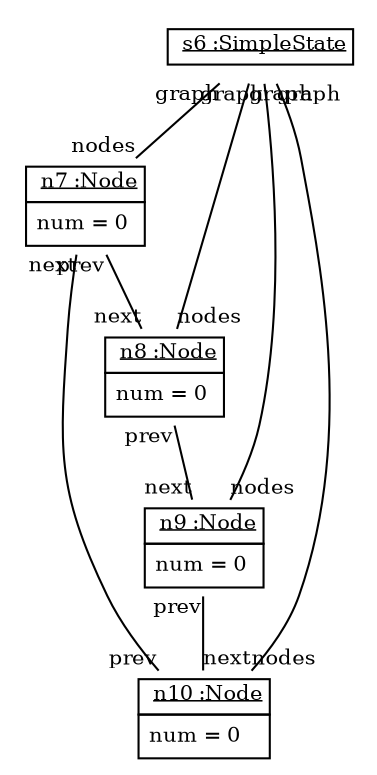 graph ObjectDiagram {
   node [shape = none, fontsize = 10];
   edge [fontsize = 10];
   compound=true;

s6 [label=<<table border='0' cellborder='1' cellspacing='0'> <tr> <td> <u>s6 :SimpleState</u></td></tr></table>>];
n7 [label=<<table border='0' cellborder='1' cellspacing='0'> <tr> <td> <u>n7 :Node</u></td></tr><tr><td><table border='0' cellborder='0' cellspacing='0'><tr><td align='left'>num = 0</td></tr></table></td></tr></table>>];
n8 [label=<<table border='0' cellborder='1' cellspacing='0'> <tr> <td> <u>n8 :Node</u></td></tr><tr><td><table border='0' cellborder='0' cellspacing='0'><tr><td align='left'>num = 0</td></tr></table></td></tr></table>>];
n9 [label=<<table border='0' cellborder='1' cellspacing='0'> <tr> <td> <u>n9 :Node</u></td></tr><tr><td><table border='0' cellborder='0' cellspacing='0'><tr><td align='left'>num = 0</td></tr></table></td></tr></table>>];
n10 [label=<<table border='0' cellborder='1' cellspacing='0'> <tr> <td> <u>n10 :Node</u></td></tr><tr><td><table border='0' cellborder='0' cellspacing='0'><tr><td align='left'>num = 0</td></tr></table></td></tr></table>>];

s6 -- n7 [headlabel = "nodes" taillabel = "graph"];
s6 -- n8 [headlabel = "nodes" taillabel = "graph"];
s6 -- n9 [headlabel = "nodes" taillabel = "graph"];
s6 -- n10 [headlabel = "nodes" taillabel = "graph"];
n7 -- n8 [headlabel = "next" taillabel = "prev"];
n7 -- n10 [headlabel = "prev" taillabel = "next"];
n8 -- n9 [headlabel = "next" taillabel = "prev"];
n9 -- n10 [headlabel = "next" taillabel = "prev"];
}
